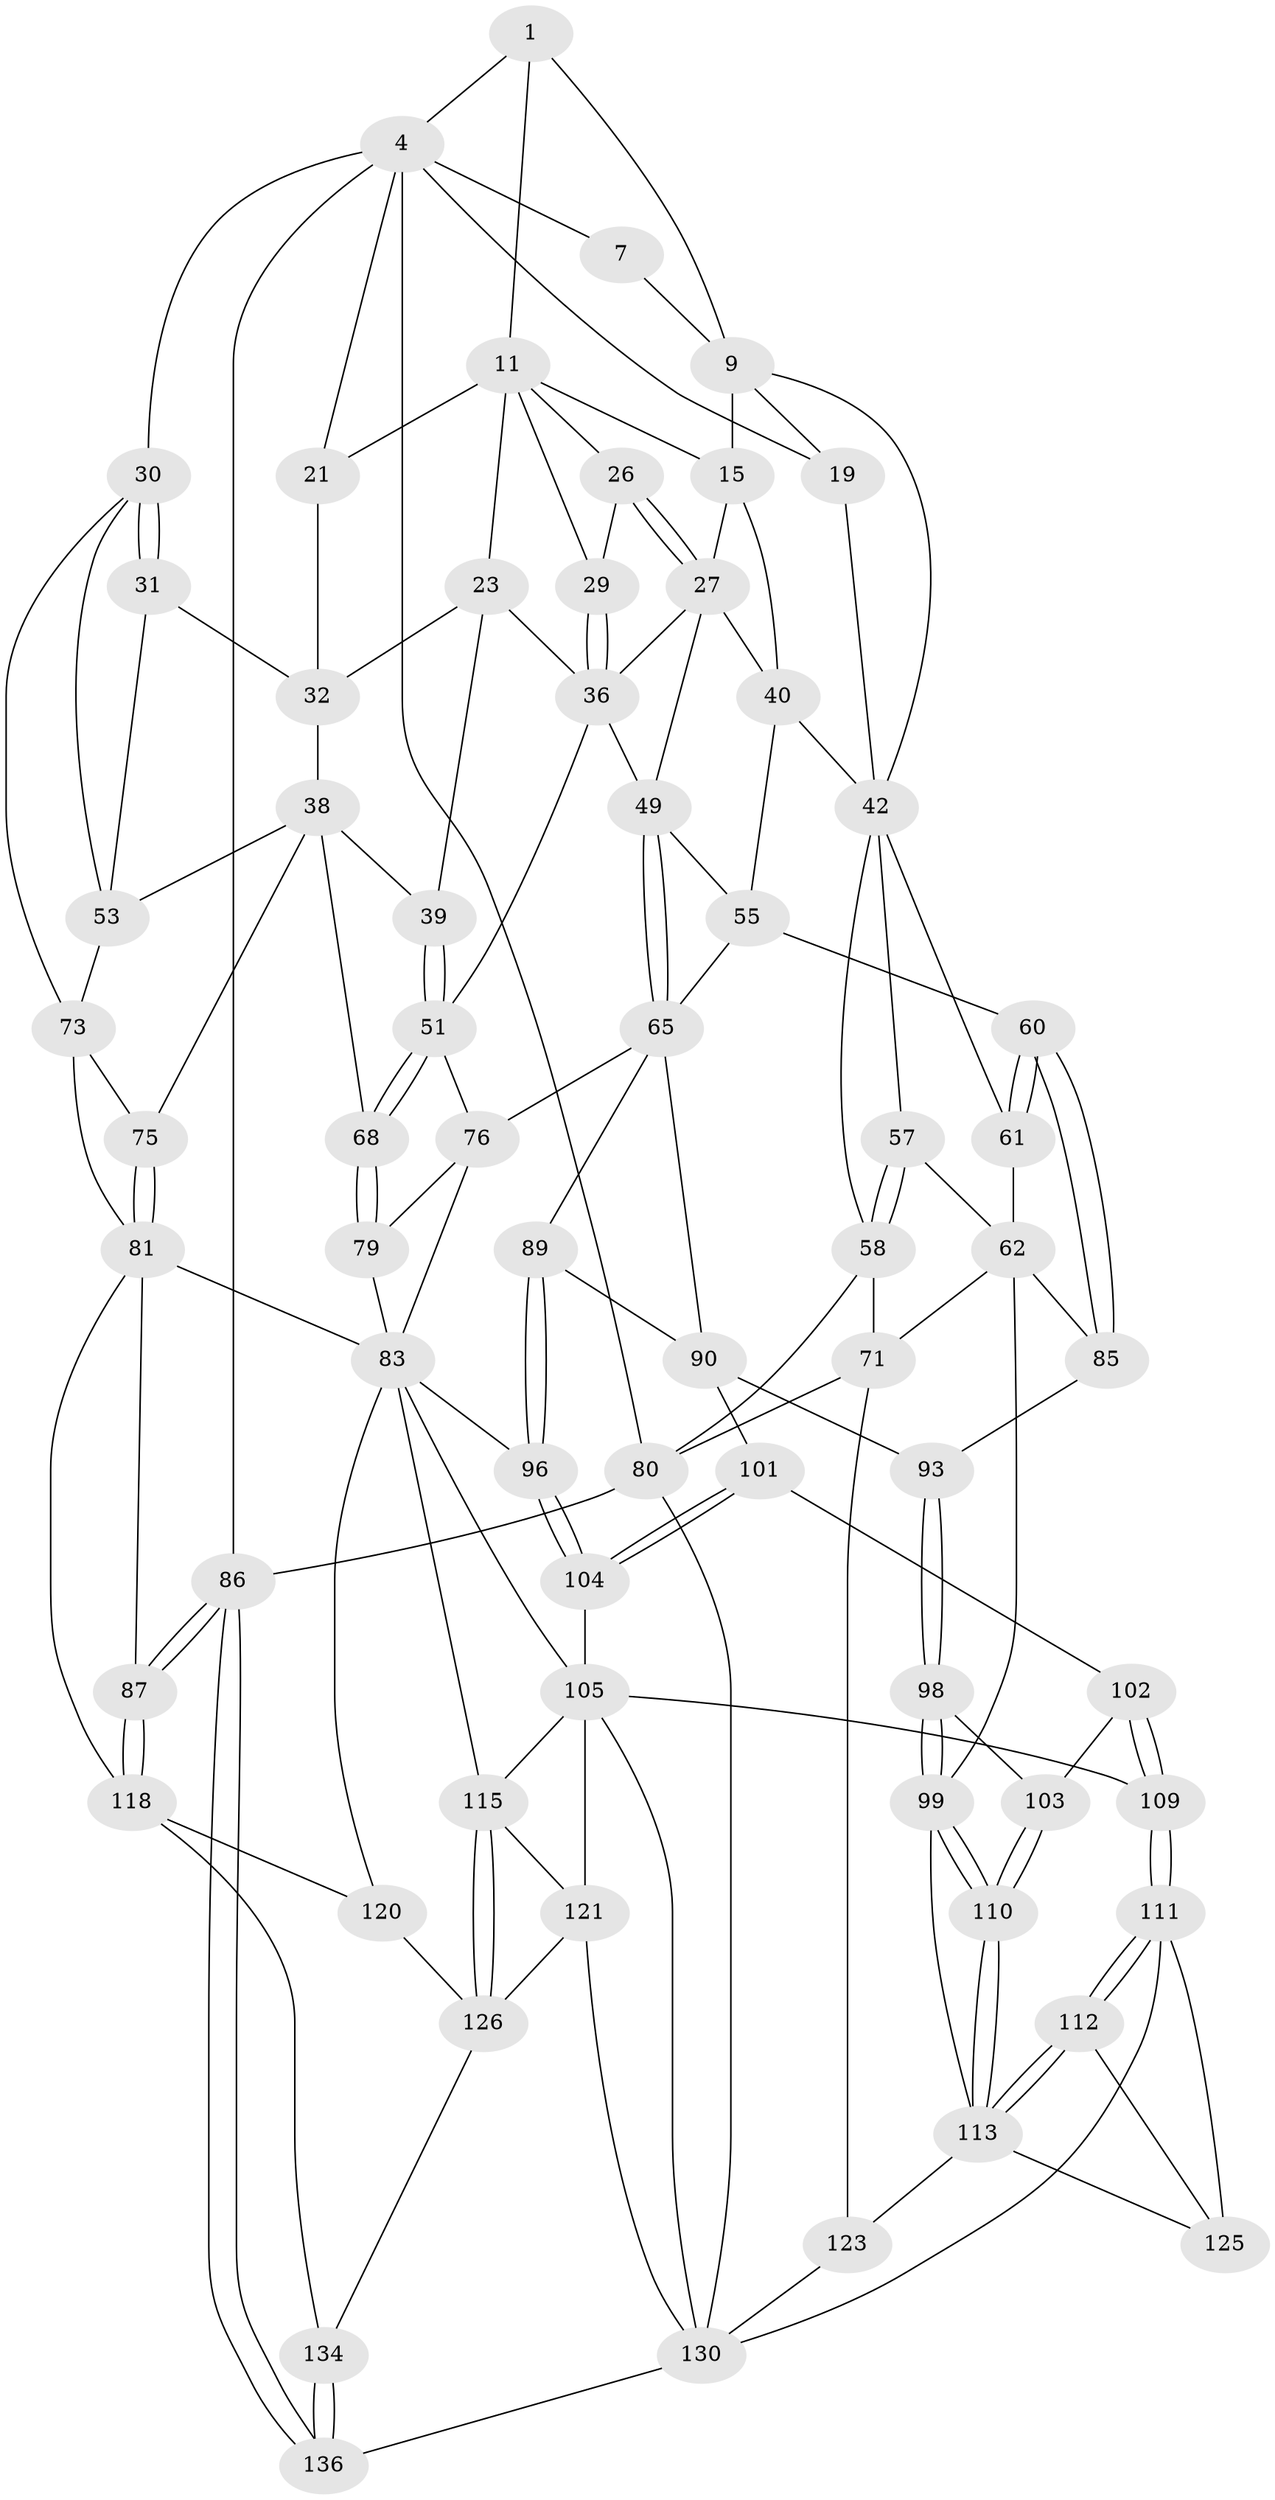 // original degree distribution, {3: 0.014705882352941176, 4: 0.20588235294117646, 5: 0.5882352941176471, 6: 0.19117647058823528}
// Generated by graph-tools (version 1.1) at 2025/16/03/09/25 04:16:58]
// undirected, 68 vertices, 159 edges
graph export_dot {
graph [start="1"]
  node [color=gray90,style=filled];
  1 [pos="+0.4133144290932772+0",super="+2+8"];
  4 [pos="+1+0",super="+5"];
  7 [pos="+0+0"];
  9 [pos="+0.2589922738790859+0.07486997982609758",super="+10"];
  11 [pos="+0.6363955944500607+0.06477764709417783",super="+20+12"];
  15 [pos="+0.3973495697646879+0.1145543132563481",super="+16"];
  19 [pos="+0+0"];
  21 [pos="+0.8838662547105377+0.041001482353386694"];
  23 [pos="+0.7304415465531575+0.1220391955503393",super="+34"];
  26 [pos="+0.5208283676927566+0.18216577308915935"];
  27 [pos="+0.5112389759139023+0.19075519123940718",super="+28"];
  29 [pos="+0.6387970954690348+0.180608781722999"];
  30 [pos="+1+0.09771581311227882",super="+54"];
  31 [pos="+0.9367941132120182+0.20434418710069513",super="+46"];
  32 [pos="+0.8780528892893615+0.186681265121312",super="+37+33"];
  36 [pos="+0.6725600830450866+0.2366587028712191",super="+47"];
  38 [pos="+0.8126245874686192+0.3464866392159249",super="+64"];
  39 [pos="+0.7566076831837627+0.3460070863607858"];
  40 [pos="+0.3110807905234796+0.16472355467552555",super="+41"];
  42 [pos="+0.1344935601374557+0.28710674672882397",super="+56+43"];
  49 [pos="+0.5187615138221225+0.41051706239014224",super="+50"];
  51 [pos="+0.7258542246652107+0.3736026279909474",super="+52"];
  53 [pos="+1+0.34957258575871647",super="+63"];
  55 [pos="+0.31842077776944283+0.3643296407615618",super="+59"];
  57 [pos="+0.09678258880486972+0.3218871096359799"];
  58 [pos="+0+0.3223665028858081",super="+72"];
  60 [pos="+0.27888064420792047+0.5005788590038536"];
  61 [pos="+0.27237340527411685+0.495193955763935"];
  62 [pos="+0.10030508534800588+0.4076610097883274",super="+69"];
  65 [pos="+0.4736462693793218+0.49919484477846204",super="+78+66"];
  68 [pos="+0.8300856833480051+0.5378736819819796"];
  71 [pos="+0+0.7101408523525267",super="+124"];
  73 [pos="+1+0.5135434889739606",super="+74"];
  75 [pos="+0.9124383182371045+0.5830391989647038"];
  76 [pos="+0.6820804877548796+0.5171448825028941",super="+77"];
  79 [pos="+0.7566645032352963+0.5587473933515932"];
  80 [pos="+0+1",super="+135"];
  81 [pos="+0.9606438178087744+0.6973959040148403",super="+82+88"];
  83 [pos="+0.7987466824399555+0.7559667123902537",super="+114+84"];
  85 [pos="+0.2141809518928627+0.5637089447613167"];
  86 [pos="+1+1"];
  87 [pos="+1+0.9926699323286728"];
  89 [pos="+0.49632178446316005+0.642485034224191"];
  90 [pos="+0.44434950855809685+0.6738990978601122",super="+97+91"];
  93 [pos="+0.3176249090563571+0.6795977725888358"];
  96 [pos="+0.561496763143106+0.7641750374588475"];
  98 [pos="+0.3150141342194231+0.6827022961407853"];
  99 [pos="+0.24036721153101018+0.7684830353316837",super="+100"];
  101 [pos="+0.42249809188806176+0.7549767667469819"];
  102 [pos="+0.4170503150748957+0.7612234354881872"];
  103 [pos="+0.35640559175540365+0.7919900879348636"];
  104 [pos="+0.5372418961078762+0.8034172113960932"];
  105 [pos="+0.6285754429306621+0.8540391690075994",super="+106"];
  109 [pos="+0.4389443504887906+0.9116090347094116"];
  110 [pos="+0.3180108808549241+0.8120160914461341"];
  111 [pos="+0.38708523047001414+0.9275523963346768",super="+129"];
  112 [pos="+0.33704842186986955+0.8864837020727738"];
  113 [pos="+0.3217336984293229+0.8431220789631176",super="+117"];
  115 [pos="+0.6764343283900993+0.909279090393906",super="+116"];
  118 [pos="+0.9282712965676283+0.9227569554765419",super="+119"];
  120 [pos="+0.7905777667475387+0.9034632047707587"];
  121 [pos="+0.5658159775814081+0.9760839954354789",super="+127"];
  123 [pos="+0.21561319475545365+0.939570176273714"];
  125 [pos="+0.2816247828675163+0.9301354323407354"];
  126 [pos="+0.6967955322146787+0.9831908445946409",super="+128"];
  130 [pos="+0.5287563282641298+1",super="+132+131"];
  134 [pos="+0.8686014980751156+1"];
  136 [pos="+0.8571312808887838+1"];
  1 -- 11 [weight=3];
  1 -- 4;
  1 -- 9;
  4 -- 21;
  4 -- 80;
  4 -- 19;
  4 -- 86;
  4 -- 7;
  4 -- 30;
  7 -- 9;
  9 -- 19;
  9 -- 42;
  9 -- 15 [weight=2];
  11 -- 21;
  11 -- 23 [weight=2];
  11 -- 26;
  11 -- 29;
  11 -- 15;
  15 -- 27;
  15 -- 40;
  19 -- 42;
  21 -- 32;
  23 -- 32;
  23 -- 36;
  23 -- 39;
  26 -- 27;
  26 -- 27;
  26 -- 29;
  27 -- 40;
  27 -- 49;
  27 -- 36;
  29 -- 36;
  29 -- 36;
  30 -- 31;
  30 -- 31;
  30 -- 73;
  30 -- 53;
  31 -- 32 [weight=2];
  31 -- 53;
  32 -- 38;
  36 -- 49;
  36 -- 51;
  38 -- 39;
  38 -- 75;
  38 -- 68;
  38 -- 53;
  39 -- 51;
  39 -- 51;
  40 -- 42;
  40 -- 55;
  42 -- 57;
  42 -- 61;
  42 -- 58;
  49 -- 65;
  49 -- 65;
  49 -- 55;
  51 -- 68;
  51 -- 68;
  51 -- 76;
  53 -- 73;
  55 -- 60;
  55 -- 65;
  57 -- 58;
  57 -- 58;
  57 -- 62;
  58 -- 80;
  58 -- 71;
  60 -- 61;
  60 -- 61;
  60 -- 85;
  60 -- 85;
  61 -- 62;
  62 -- 99;
  62 -- 85;
  62 -- 71;
  65 -- 89;
  65 -- 76;
  65 -- 90;
  68 -- 79;
  68 -- 79;
  71 -- 123;
  71 -- 80;
  73 -- 75;
  73 -- 81;
  75 -- 81;
  75 -- 81;
  76 -- 79;
  76 -- 83;
  79 -- 83;
  80 -- 86;
  80 -- 130;
  81 -- 83;
  81 -- 118;
  81 -- 87;
  83 -- 120;
  83 -- 115;
  83 -- 96;
  83 -- 105;
  85 -- 93;
  86 -- 87;
  86 -- 87;
  86 -- 136;
  86 -- 136;
  87 -- 118;
  87 -- 118;
  89 -- 90;
  89 -- 96;
  89 -- 96;
  90 -- 101;
  90 -- 93;
  93 -- 98;
  93 -- 98;
  96 -- 104;
  96 -- 104;
  98 -- 99;
  98 -- 99;
  98 -- 103;
  99 -- 110;
  99 -- 110;
  99 -- 113;
  101 -- 102;
  101 -- 104;
  101 -- 104;
  102 -- 103;
  102 -- 109;
  102 -- 109;
  103 -- 110;
  103 -- 110;
  104 -- 105;
  105 -- 121;
  105 -- 130;
  105 -- 109;
  105 -- 115;
  109 -- 111;
  109 -- 111;
  110 -- 113;
  110 -- 113;
  111 -- 112;
  111 -- 112;
  111 -- 125;
  111 -- 130;
  112 -- 113;
  112 -- 113;
  112 -- 125;
  113 -- 123;
  113 -- 125;
  115 -- 126;
  115 -- 126;
  115 -- 121;
  118 -- 120;
  118 -- 134;
  120 -- 126;
  121 -- 126;
  121 -- 130;
  123 -- 130;
  126 -- 134;
  130 -- 136;
  134 -- 136;
  134 -- 136;
}
